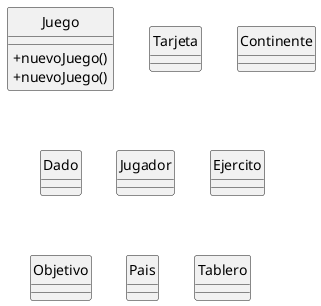 @startuml Diagrama de clases
skinparam classAttributeIconSize 0
skinparam style strictuml
hide class circle
hide abstract circle


class Juego{
	+ nuevoJuego()
	+ nuevoJuego()
}
class Tarjeta{}
class Continente{}
class Dado{}
class Jugador{}
class Ejercito{}
class Objetivo{}
class Pais{}
class Tablero{}


@enduml
